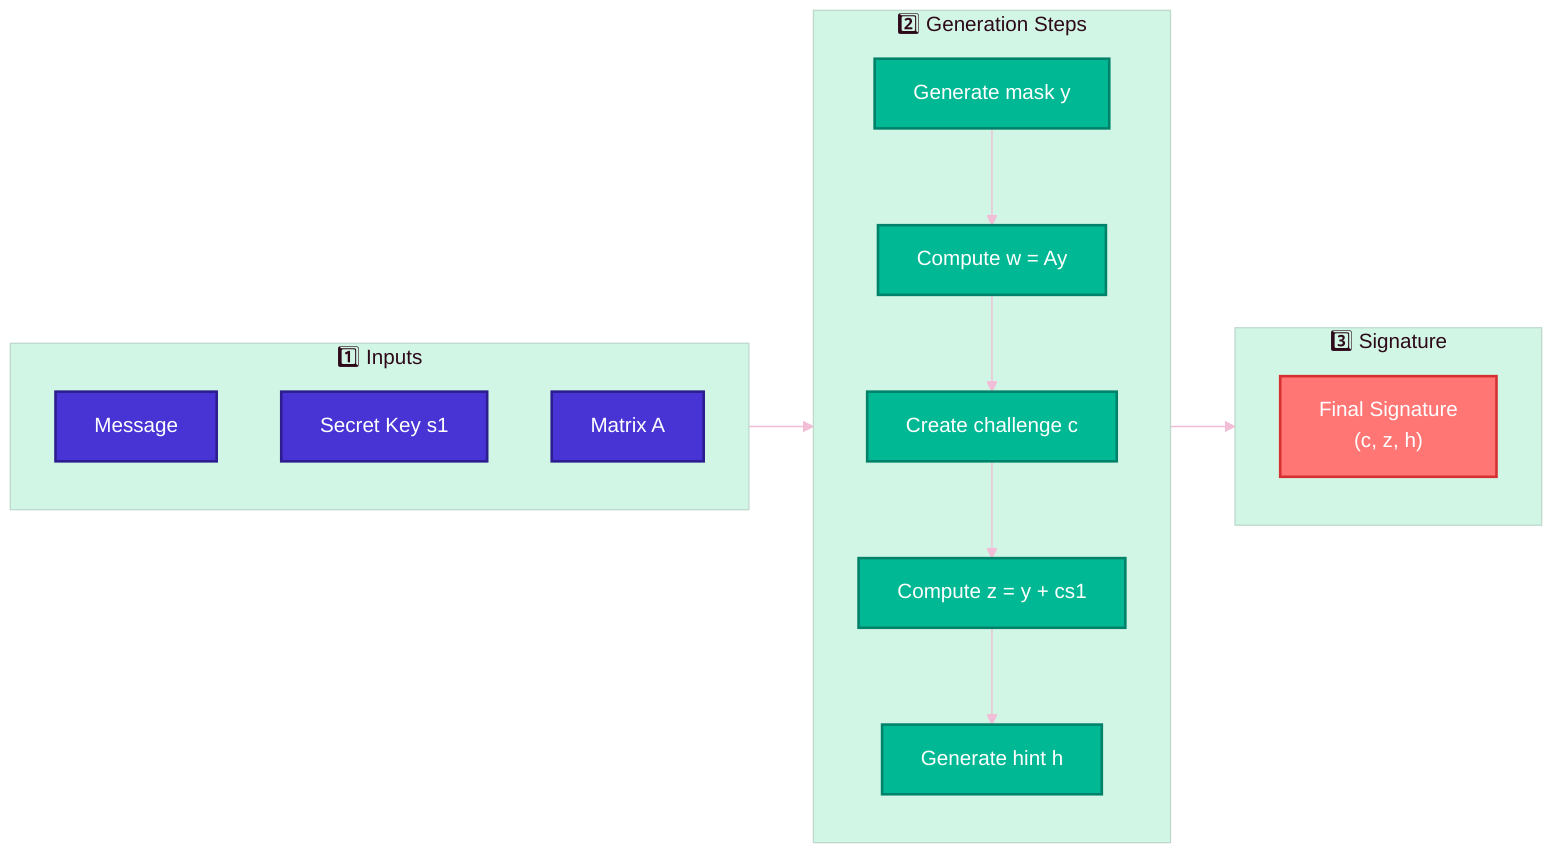---
config:
  theme: base
  themeVariables:
    primaryColor: '#F2BDD6'
    primaryTextColor: '#000000'
    primaryBorderColor: '#F2BDD6'
    lineColor: '#F2BDD6'
    fontSize: '16px'
    secondaryTextColor: '#000000'

    mainBkg: '#F7DBE4'
    secondBkg: '#F7DBE4'
    # --------------- unused ---------------
    background: '#F7DBE4'
---

flowchart LR
    classDef input fill:#4834d4,stroke:#2d1d8f,color:white,stroke-width:2px
    classDef process fill:#00b894,stroke:#00826a,color:white,stroke-width:2px
    classDef output fill:#ff7675,stroke:#d63031,color:white,stroke-width:2px

    subgraph Inputs["1️⃣ Inputs"]
        I1["Message"]
        I2["Secret Key s1"]
        I3["Matrix A"]
    end

    subgraph Process["2️⃣ Generation Steps"]
        P1["Generate mask y"]
        P2["Compute w = Ay"]
        P3["Create challenge c"]
        P4["Compute z = y + cs1"]
        P5["Generate hint h"]

        P1 --> P2 --> P3 --> P4 --> P5
    end

    subgraph Output["3️⃣ Signature"]
        O1["Final Signature<br/>(c, z, h)"]
    end

    Inputs --> Process
    Process --> Output

    class I1,I2,I3 input
    class P1,P2,P3,P4,P5 process
    class O1 output